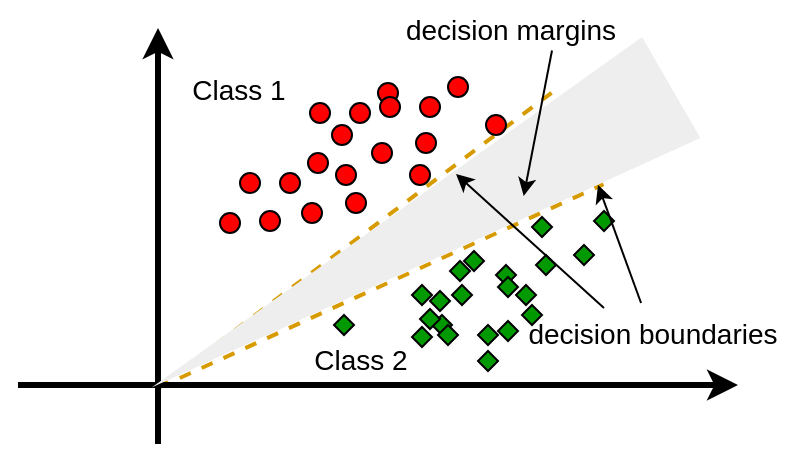 <mxfile version="22.1.3" type="github">
  <diagram name="Page-1" id="O-bdZxh4DBNLbc9ju1Mh">
    <mxGraphModel dx="989" dy="570" grid="1" gridSize="10" guides="1" tooltips="1" connect="1" arrows="1" fold="1" page="1" pageScale="1" pageWidth="3200" pageHeight="5500" math="0" shadow="0">
      <root>
        <mxCell id="0" />
        <mxCell id="1" parent="0" />
        <mxCell id="FLOeGrNZsjhfst8N86-V-60" value="" style="ellipse;whiteSpace=wrap;html=1;aspect=fixed;strokeColor=#000000;fillColor=#FF0000;" vertex="1" parent="1">
          <mxGeometry x="1018" y="417.5" width="10" height="10" as="geometry" />
        </mxCell>
        <mxCell id="FLOeGrNZsjhfst8N86-V-61" value="" style="ellipse;whiteSpace=wrap;html=1;aspect=fixed;strokeColor=#000000;fillColor=#FF0000;" vertex="1" parent="1">
          <mxGeometry x="1038" y="417.5" width="10" height="10" as="geometry" />
        </mxCell>
        <mxCell id="FLOeGrNZsjhfst8N86-V-62" value="" style="ellipse;whiteSpace=wrap;html=1;aspect=fixed;strokeColor=#000000;fillColor=#FF0000;" vertex="1" parent="1">
          <mxGeometry x="1052" y="407.5" width="10" height="10" as="geometry" />
        </mxCell>
        <mxCell id="FLOeGrNZsjhfst8N86-V-63" value="" style="ellipse;whiteSpace=wrap;html=1;aspect=fixed;strokeColor=#000000;fillColor=#FF0000;" vertex="1" parent="1">
          <mxGeometry x="1031" y="448.5" width="10" height="10" as="geometry" />
        </mxCell>
        <mxCell id="FLOeGrNZsjhfst8N86-V-64" value="" style="ellipse;whiteSpace=wrap;html=1;aspect=fixed;strokeColor=#000000;fillColor=#FF0000;" vertex="1" parent="1">
          <mxGeometry x="1071" y="432.5" width="10" height="10" as="geometry" />
        </mxCell>
        <mxCell id="FLOeGrNZsjhfst8N86-V-65" value="" style="ellipse;whiteSpace=wrap;html=1;aspect=fixed;strokeColor=#000000;fillColor=#FF0000;" vertex="1" parent="1">
          <mxGeometry x="1049" y="437.5" width="10" height="10" as="geometry" />
        </mxCell>
        <mxCell id="FLOeGrNZsjhfst8N86-V-66" value="" style="ellipse;whiteSpace=wrap;html=1;aspect=fixed;strokeColor=#000000;fillColor=#FF0000;" vertex="1" parent="1">
          <mxGeometry x="1068" y="448.5" width="10" height="10" as="geometry" />
        </mxCell>
        <mxCell id="FLOeGrNZsjhfst8N86-V-67" value="" style="rhombus;whiteSpace=wrap;html=1;fillColor=#009900;" vertex="1" parent="1">
          <mxGeometry x="1111" y="498.5" width="10" height="10" as="geometry" />
        </mxCell>
        <mxCell id="FLOeGrNZsjhfst8N86-V-68" value="" style="rhombus;whiteSpace=wrap;html=1;fillColor=#009900;" vertex="1" parent="1">
          <mxGeometry x="1121" y="508.5" width="10" height="10" as="geometry" />
        </mxCell>
        <mxCell id="FLOeGrNZsjhfst8N86-V-69" value="" style="rhombus;whiteSpace=wrap;html=1;fillColor=#009900;" vertex="1" parent="1">
          <mxGeometry x="1131" y="493.5" width="10" height="10" as="geometry" />
        </mxCell>
        <mxCell id="FLOeGrNZsjhfst8N86-V-70" value="" style="rhombus;whiteSpace=wrap;html=1;fillColor=#009900;" vertex="1" parent="1">
          <mxGeometry x="1129" y="474.5" width="10" height="10" as="geometry" />
        </mxCell>
        <mxCell id="FLOeGrNZsjhfst8N86-V-71" value="" style="ellipse;whiteSpace=wrap;html=1;aspect=fixed;strokeColor=#000000;fillColor=#FF0000;" vertex="1" parent="1">
          <mxGeometry x="983" y="452.5" width="10" height="10" as="geometry" />
        </mxCell>
        <mxCell id="FLOeGrNZsjhfst8N86-V-72" value="" style="ellipse;whiteSpace=wrap;html=1;aspect=fixed;strokeColor=#000000;fillColor=#FF0000;" vertex="1" parent="1">
          <mxGeometry x="1003" y="452.5" width="10" height="10" as="geometry" />
        </mxCell>
        <mxCell id="FLOeGrNZsjhfst8N86-V-73" value="" style="ellipse;whiteSpace=wrap;html=1;aspect=fixed;strokeColor=#000000;fillColor=#FF0000;" vertex="1" parent="1">
          <mxGeometry x="1017" y="442.5" width="10" height="10" as="geometry" />
        </mxCell>
        <mxCell id="FLOeGrNZsjhfst8N86-V-74" value="" style="ellipse;whiteSpace=wrap;html=1;aspect=fixed;strokeColor=#000000;fillColor=#FF0000;" vertex="1" parent="1">
          <mxGeometry x="973" y="472.5" width="10" height="10" as="geometry" />
        </mxCell>
        <mxCell id="FLOeGrNZsjhfst8N86-V-75" value="" style="ellipse;whiteSpace=wrap;html=1;aspect=fixed;strokeColor=#000000;fillColor=#FF0000;" vertex="1" parent="1">
          <mxGeometry x="1036" y="462.5" width="10" height="10" as="geometry" />
        </mxCell>
        <mxCell id="FLOeGrNZsjhfst8N86-V-76" value="" style="ellipse;whiteSpace=wrap;html=1;aspect=fixed;strokeColor=#000000;fillColor=#FF0000;" vertex="1" parent="1">
          <mxGeometry x="1014" y="467.5" width="10" height="10" as="geometry" />
        </mxCell>
        <mxCell id="FLOeGrNZsjhfst8N86-V-77" value="" style="ellipse;whiteSpace=wrap;html=1;aspect=fixed;strokeColor=#000000;fillColor=#FF0000;" vertex="1" parent="1">
          <mxGeometry x="993" y="471.5" width="10" height="10" as="geometry" />
        </mxCell>
        <mxCell id="FLOeGrNZsjhfst8N86-V-78" value="" style="rhombus;whiteSpace=wrap;html=1;fillColor=#009900;" vertex="1" parent="1">
          <mxGeometry x="1069" y="508.5" width="10" height="10" as="geometry" />
        </mxCell>
        <mxCell id="FLOeGrNZsjhfst8N86-V-79" value="" style="rhombus;whiteSpace=wrap;html=1;fillColor=#009900;" vertex="1" parent="1">
          <mxGeometry x="1079" y="523.5" width="10" height="10" as="geometry" />
        </mxCell>
        <mxCell id="FLOeGrNZsjhfst8N86-V-80" value="" style="rhombus;whiteSpace=wrap;html=1;fillColor=#009900;" vertex="1" parent="1">
          <mxGeometry x="1089" y="508.5" width="10" height="10" as="geometry" />
        </mxCell>
        <mxCell id="FLOeGrNZsjhfst8N86-V-81" value="" style="rhombus;whiteSpace=wrap;html=1;fillColor=#009900;" vertex="1" parent="1">
          <mxGeometry x="1095" y="491.5" width="10" height="10" as="geometry" />
        </mxCell>
        <mxCell id="FLOeGrNZsjhfst8N86-V-82" value="" style="rhombus;whiteSpace=wrap;html=1;fillColor=#009900;" vertex="1" parent="1">
          <mxGeometry x="1073" y="520.5" width="10" height="10" as="geometry" />
        </mxCell>
        <mxCell id="FLOeGrNZsjhfst8N86-V-83" value="" style="rhombus;whiteSpace=wrap;html=1;fillColor=#009900;" vertex="1" parent="1">
          <mxGeometry x="1102" y="541.5" width="10" height="10" as="geometry" />
        </mxCell>
        <mxCell id="FLOeGrNZsjhfst8N86-V-84" value="" style="rhombus;whiteSpace=wrap;html=1;fillColor=#009900;" vertex="1" parent="1">
          <mxGeometry x="1112" y="526.5" width="10" height="10" as="geometry" />
        </mxCell>
        <mxCell id="FLOeGrNZsjhfst8N86-V-85" value="" style="rhombus;whiteSpace=wrap;html=1;fillColor=#009900;" vertex="1" parent="1">
          <mxGeometry x="1112" y="504.5" width="10" height="10" as="geometry" />
        </mxCell>
        <mxCell id="FLOeGrNZsjhfst8N86-V-86" value="" style="endArrow=none;dashed=1;html=1;rounded=0;strokeWidth=2;fillColor=#ffcd28;gradientColor=#ffa500;strokeColor=#d79b00;" edge="1" parent="1">
          <mxGeometry width="50" height="50" relative="1" as="geometry">
            <mxPoint x="942" y="560" as="sourcePoint" />
            <mxPoint x="1142" y="410" as="targetPoint" />
          </mxGeometry>
        </mxCell>
        <mxCell id="FLOeGrNZsjhfst8N86-V-87" value="" style="endArrow=none;dashed=1;html=1;rounded=0;strokeWidth=2;entryX=1.011;entryY=1.108;entryDx=0;entryDy=0;entryPerimeter=0;fillColor=#ffcd28;gradientColor=#ffa500;strokeColor=#d79b00;" edge="1" parent="1">
          <mxGeometry width="50" height="50" relative="1" as="geometry">
            <mxPoint x="942" y="560" as="sourcePoint" />
            <mxPoint x="1164.737" y="458.149" as="targetPoint" />
          </mxGeometry>
        </mxCell>
        <mxCell id="FLOeGrNZsjhfst8N86-V-89" value="" style="rhombus;whiteSpace=wrap;html=1;fillColor=#009900;" vertex="1" parent="1">
          <mxGeometry x="1150" y="488.5" width="10" height="10" as="geometry" />
        </mxCell>
        <mxCell id="FLOeGrNZsjhfst8N86-V-90" value="" style="rhombus;whiteSpace=wrap;html=1;fillColor=#009900;" vertex="1" parent="1">
          <mxGeometry x="1160" y="471.5" width="10" height="10" as="geometry" />
        </mxCell>
        <mxCell id="FLOeGrNZsjhfst8N86-V-91" value="" style="endArrow=classic;html=1;rounded=0;strokeWidth=3;" edge="1" parent="1">
          <mxGeometry width="50" height="50" relative="1" as="geometry">
            <mxPoint x="872" y="558.5" as="sourcePoint" />
            <mxPoint x="1232" y="558.5" as="targetPoint" />
          </mxGeometry>
        </mxCell>
        <mxCell id="FLOeGrNZsjhfst8N86-V-92" value="&lt;font style=&quot;font-size: 14px;&quot;&gt;Class 1&lt;/font&gt;" style="text;html=1;align=center;verticalAlign=middle;resizable=0;points=[];autosize=1;strokeColor=none;fillColor=none;" vertex="1" parent="1">
          <mxGeometry x="947" y="396" width="70" height="30" as="geometry" />
        </mxCell>
        <mxCell id="FLOeGrNZsjhfst8N86-V-93" value="&lt;font style=&quot;font-size: 14px;&quot;&gt;Class 2&lt;/font&gt;" style="text;html=1;align=center;verticalAlign=middle;resizable=0;points=[];autosize=1;strokeColor=none;fillColor=none;" vertex="1" parent="1">
          <mxGeometry x="1008" y="530.5" width="70" height="30" as="geometry" />
        </mxCell>
        <mxCell id="FLOeGrNZsjhfst8N86-V-94" value="" style="ellipse;whiteSpace=wrap;html=1;aspect=fixed;strokeColor=#000000;fillColor=#FF0000;" vertex="1" parent="1">
          <mxGeometry x="1053" y="414.5" width="10" height="10" as="geometry" />
        </mxCell>
        <mxCell id="FLOeGrNZsjhfst8N86-V-95" value="" style="ellipse;whiteSpace=wrap;html=1;aspect=fixed;strokeColor=#000000;fillColor=#FF0000;" vertex="1" parent="1">
          <mxGeometry x="1073" y="414.5" width="10" height="10" as="geometry" />
        </mxCell>
        <mxCell id="FLOeGrNZsjhfst8N86-V-96" value="" style="ellipse;whiteSpace=wrap;html=1;aspect=fixed;strokeColor=#000000;fillColor=#FF0000;" vertex="1" parent="1">
          <mxGeometry x="1087" y="404.5" width="10" height="10" as="geometry" />
        </mxCell>
        <mxCell id="FLOeGrNZsjhfst8N86-V-97" value="" style="ellipse;whiteSpace=wrap;html=1;aspect=fixed;strokeColor=#000000;fillColor=#FF0000;" vertex="1" parent="1">
          <mxGeometry x="1106" y="423.5" width="10" height="10" as="geometry" />
        </mxCell>
        <mxCell id="FLOeGrNZsjhfst8N86-V-98" value="" style="ellipse;whiteSpace=wrap;html=1;aspect=fixed;strokeColor=#000000;fillColor=#FF0000;" vertex="1" parent="1">
          <mxGeometry x="1029" y="428.5" width="10" height="10" as="geometry" />
        </mxCell>
        <mxCell id="FLOeGrNZsjhfst8N86-V-99" value="" style="rhombus;whiteSpace=wrap;html=1;fillColor=#009900;" vertex="1" parent="1">
          <mxGeometry x="1124" y="518.5" width="10" height="10" as="geometry" />
        </mxCell>
        <mxCell id="FLOeGrNZsjhfst8N86-V-100" value="" style="rhombus;whiteSpace=wrap;html=1;fillColor=#009900;" vertex="1" parent="1">
          <mxGeometry x="1078" y="511.5" width="10" height="10" as="geometry" />
        </mxCell>
        <mxCell id="FLOeGrNZsjhfst8N86-V-101" value="" style="rhombus;whiteSpace=wrap;html=1;fillColor=#009900;" vertex="1" parent="1">
          <mxGeometry x="1088" y="496.5" width="10" height="10" as="geometry" />
        </mxCell>
        <mxCell id="FLOeGrNZsjhfst8N86-V-102" value="" style="rhombus;whiteSpace=wrap;html=1;fillColor=#009900;" vertex="1" parent="1">
          <mxGeometry x="1082" y="528.5" width="10" height="10" as="geometry" />
        </mxCell>
        <mxCell id="FLOeGrNZsjhfst8N86-V-103" value="" style="rhombus;whiteSpace=wrap;html=1;fillColor=#009900;" vertex="1" parent="1">
          <mxGeometry x="1102" y="528.5" width="10" height="10" as="geometry" />
        </mxCell>
        <mxCell id="FLOeGrNZsjhfst8N86-V-104" value="" style="rhombus;whiteSpace=wrap;html=1;fillColor=#009900;" vertex="1" parent="1">
          <mxGeometry x="1030" y="523.5" width="10" height="10" as="geometry" />
        </mxCell>
        <mxCell id="FLOeGrNZsjhfst8N86-V-105" value="" style="rhombus;whiteSpace=wrap;html=1;fillColor=#009900;" vertex="1" parent="1">
          <mxGeometry x="1069" y="529.5" width="10" height="10" as="geometry" />
        </mxCell>
        <mxCell id="FLOeGrNZsjhfst8N86-V-106" value="&lt;font style=&quot;font-size: 14px;&quot;&gt;decision boundaries&lt;/font&gt;" style="text;html=1;align=center;verticalAlign=middle;resizable=0;points=[];autosize=1;strokeColor=none;fillColor=none;" vertex="1" parent="1">
          <mxGeometry x="1114" y="517.5" width="150" height="30" as="geometry" />
        </mxCell>
        <mxCell id="FLOeGrNZsjhfst8N86-V-108" value="" style="endArrow=classic;html=1;rounded=0;" edge="1" parent="1" source="FLOeGrNZsjhfst8N86-V-106">
          <mxGeometry width="50" height="50" relative="1" as="geometry">
            <mxPoint x="1203" y="514.5" as="sourcePoint" />
            <mxPoint x="1162" y="458.5" as="targetPoint" />
          </mxGeometry>
        </mxCell>
        <mxCell id="FLOeGrNZsjhfst8N86-V-109" value="" style="endArrow=classic;html=1;rounded=0;strokeWidth=3;" edge="1" parent="1">
          <mxGeometry width="50" height="50" relative="1" as="geometry">
            <mxPoint x="942" y="588" as="sourcePoint" />
            <mxPoint x="942" y="380" as="targetPoint" />
          </mxGeometry>
        </mxCell>
        <mxCell id="FLOeGrNZsjhfst8N86-V-111" value="" style="triangle;whiteSpace=wrap;html=1;fillColor=#eeeeee;strokeColor=none;rotation=-210;" vertex="1" parent="1">
          <mxGeometry x="918.7" y="455.62" width="300" height="58.29" as="geometry" />
        </mxCell>
        <mxCell id="FLOeGrNZsjhfst8N86-V-113" value="" style="endArrow=classic;html=1;rounded=0;exitX=0.371;exitY=0.009;exitDx=0;exitDy=0;exitPerimeter=0;" edge="1" parent="1">
          <mxGeometry width="50" height="50" relative="1" as="geometry">
            <mxPoint x="1165" y="520" as="sourcePoint" />
            <mxPoint x="1091" y="453" as="targetPoint" />
          </mxGeometry>
        </mxCell>
        <mxCell id="FLOeGrNZsjhfst8N86-V-114" value="&lt;font style=&quot;font-size: 14px;&quot;&gt;decision margins&lt;/font&gt;" style="text;html=1;align=center;verticalAlign=middle;resizable=0;points=[];autosize=1;strokeColor=none;fillColor=none;" vertex="1" parent="1">
          <mxGeometry x="1053" y="366" width="130" height="30" as="geometry" />
        </mxCell>
        <mxCell id="FLOeGrNZsjhfst8N86-V-115" value="" style="endArrow=classic;html=1;rounded=0;" edge="1" parent="1">
          <mxGeometry width="50" height="50" relative="1" as="geometry">
            <mxPoint x="1139" y="391.27" as="sourcePoint" />
            <mxPoint x="1124.84" y="464" as="targetPoint" />
          </mxGeometry>
        </mxCell>
      </root>
    </mxGraphModel>
  </diagram>
</mxfile>

